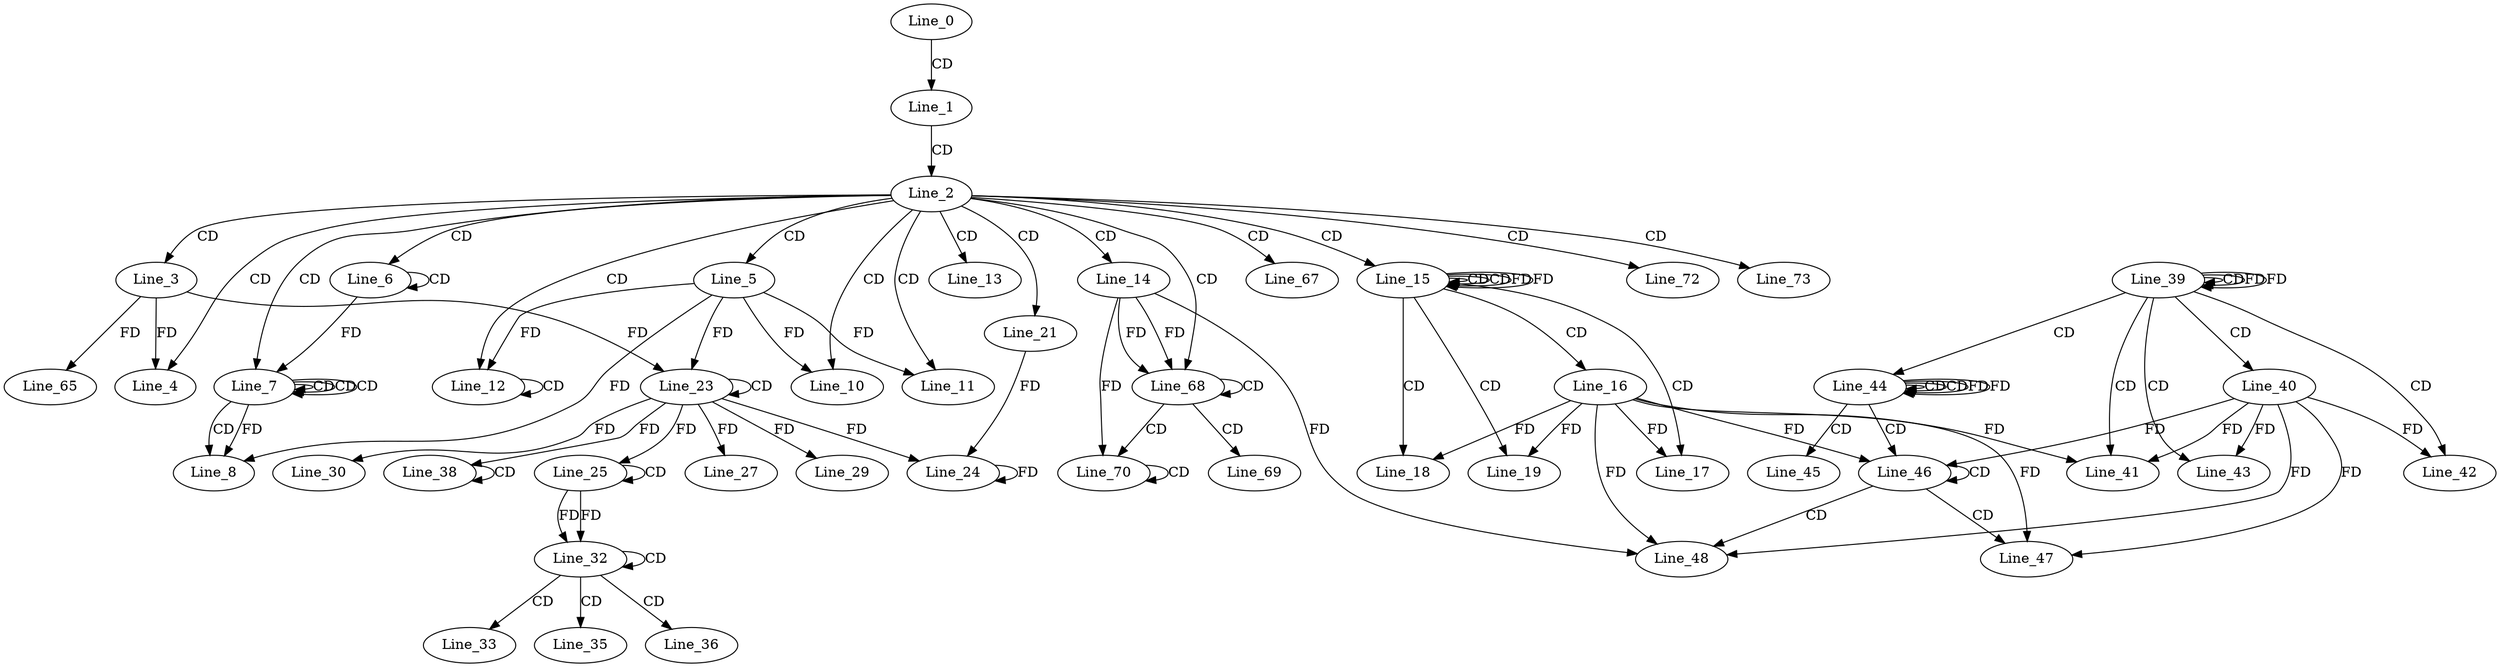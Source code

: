digraph G {
  Line_0;
  Line_1;
  Line_2;
  Line_3;
  Line_4;
  Line_4;
  Line_5;
  Line_6;
  Line_6;
  Line_7;
  Line_7;
  Line_7;
  Line_7;
  Line_8;
  Line_8;
  Line_10;
  Line_10;
  Line_11;
  Line_11;
  Line_12;
  Line_12;
  Line_13;
  Line_14;
  Line_15;
  Line_15;
  Line_15;
  Line_16;
  Line_17;
  Line_17;
  Line_18;
  Line_18;
  Line_19;
  Line_19;
  Line_21;
  Line_23;
  Line_23;
  Line_24;
  Line_24;
  Line_24;
  Line_25;
  Line_25;
  Line_25;
  Line_27;
  Line_29;
  Line_30;
  Line_32;
  Line_32;
  Line_33;
  Line_35;
  Line_36;
  Line_38;
  Line_38;
  Line_39;
  Line_39;
  Line_39;
  Line_40;
  Line_41;
  Line_41;
  Line_42;
  Line_42;
  Line_43;
  Line_43;
  Line_44;
  Line_44;
  Line_44;
  Line_45;
  Line_46;
  Line_46;
  Line_46;
  Line_47;
  Line_47;
  Line_48;
  Line_48;
  Line_48;
  Line_65;
  Line_67;
  Line_68;
  Line_68;
  Line_69;
  Line_70;
  Line_70;
  Line_70;
  Line_72;
  Line_73;
  Line_0 -> Line_1 [ label="CD" ];
  Line_1 -> Line_2 [ label="CD" ];
  Line_2 -> Line_3 [ label="CD" ];
  Line_2 -> Line_4 [ label="CD" ];
  Line_3 -> Line_4 [ label="FD" ];
  Line_2 -> Line_5 [ label="CD" ];
  Line_2 -> Line_6 [ label="CD" ];
  Line_6 -> Line_6 [ label="CD" ];
  Line_2 -> Line_7 [ label="CD" ];
  Line_7 -> Line_7 [ label="CD" ];
  Line_7 -> Line_7 [ label="CD" ];
  Line_7 -> Line_7 [ label="CD" ];
  Line_6 -> Line_7 [ label="FD" ];
  Line_7 -> Line_8 [ label="CD" ];
  Line_5 -> Line_8 [ label="FD" ];
  Line_7 -> Line_8 [ label="FD" ];
  Line_2 -> Line_10 [ label="CD" ];
  Line_5 -> Line_10 [ label="FD" ];
  Line_2 -> Line_11 [ label="CD" ];
  Line_5 -> Line_11 [ label="FD" ];
  Line_2 -> Line_12 [ label="CD" ];
  Line_12 -> Line_12 [ label="CD" ];
  Line_5 -> Line_12 [ label="FD" ];
  Line_2 -> Line_13 [ label="CD" ];
  Line_2 -> Line_14 [ label="CD" ];
  Line_2 -> Line_15 [ label="CD" ];
  Line_15 -> Line_15 [ label="CD" ];
  Line_15 -> Line_15 [ label="CD" ];
  Line_15 -> Line_15 [ label="FD" ];
  Line_15 -> Line_16 [ label="CD" ];
  Line_15 -> Line_17 [ label="CD" ];
  Line_16 -> Line_17 [ label="FD" ];
  Line_15 -> Line_18 [ label="CD" ];
  Line_16 -> Line_18 [ label="FD" ];
  Line_15 -> Line_19 [ label="CD" ];
  Line_16 -> Line_19 [ label="FD" ];
  Line_2 -> Line_21 [ label="CD" ];
  Line_23 -> Line_23 [ label="CD" ];
  Line_3 -> Line_23 [ label="FD" ];
  Line_5 -> Line_23 [ label="FD" ];
  Line_21 -> Line_24 [ label="FD" ];
  Line_24 -> Line_24 [ label="FD" ];
  Line_23 -> Line_24 [ label="FD" ];
  Line_25 -> Line_25 [ label="CD" ];
  Line_23 -> Line_25 [ label="FD" ];
  Line_23 -> Line_27 [ label="FD" ];
  Line_23 -> Line_29 [ label="FD" ];
  Line_23 -> Line_30 [ label="FD" ];
  Line_25 -> Line_32 [ label="FD" ];
  Line_32 -> Line_32 [ label="CD" ];
  Line_25 -> Line_32 [ label="FD" ];
  Line_32 -> Line_33 [ label="CD" ];
  Line_32 -> Line_35 [ label="CD" ];
  Line_32 -> Line_36 [ label="CD" ];
  Line_38 -> Line_38 [ label="CD" ];
  Line_23 -> Line_38 [ label="FD" ];
  Line_39 -> Line_39 [ label="CD" ];
  Line_39 -> Line_39 [ label="FD" ];
  Line_39 -> Line_40 [ label="CD" ];
  Line_39 -> Line_41 [ label="CD" ];
  Line_40 -> Line_41 [ label="FD" ];
  Line_16 -> Line_41 [ label="FD" ];
  Line_39 -> Line_42 [ label="CD" ];
  Line_40 -> Line_42 [ label="FD" ];
  Line_39 -> Line_43 [ label="CD" ];
  Line_40 -> Line_43 [ label="FD" ];
  Line_39 -> Line_44 [ label="CD" ];
  Line_44 -> Line_44 [ label="CD" ];
  Line_44 -> Line_44 [ label="CD" ];
  Line_44 -> Line_44 [ label="FD" ];
  Line_44 -> Line_45 [ label="CD" ];
  Line_44 -> Line_46 [ label="CD" ];
  Line_46 -> Line_46 [ label="CD" ];
  Line_40 -> Line_46 [ label="FD" ];
  Line_16 -> Line_46 [ label="FD" ];
  Line_46 -> Line_47 [ label="CD" ];
  Line_40 -> Line_47 [ label="FD" ];
  Line_16 -> Line_47 [ label="FD" ];
  Line_46 -> Line_48 [ label="CD" ];
  Line_14 -> Line_48 [ label="FD" ];
  Line_40 -> Line_48 [ label="FD" ];
  Line_16 -> Line_48 [ label="FD" ];
  Line_3 -> Line_65 [ label="FD" ];
  Line_2 -> Line_67 [ label="CD" ];
  Line_2 -> Line_68 [ label="CD" ];
  Line_14 -> Line_68 [ label="FD" ];
  Line_68 -> Line_68 [ label="CD" ];
  Line_14 -> Line_68 [ label="FD" ];
  Line_68 -> Line_69 [ label="CD" ];
  Line_68 -> Line_70 [ label="CD" ];
  Line_70 -> Line_70 [ label="CD" ];
  Line_14 -> Line_70 [ label="FD" ];
  Line_2 -> Line_72 [ label="CD" ];
  Line_2 -> Line_73 [ label="CD" ];
  Line_15 -> Line_15 [ label="FD" ];
  Line_39 -> Line_39 [ label="FD" ];
  Line_44 -> Line_44 [ label="FD" ];
}
